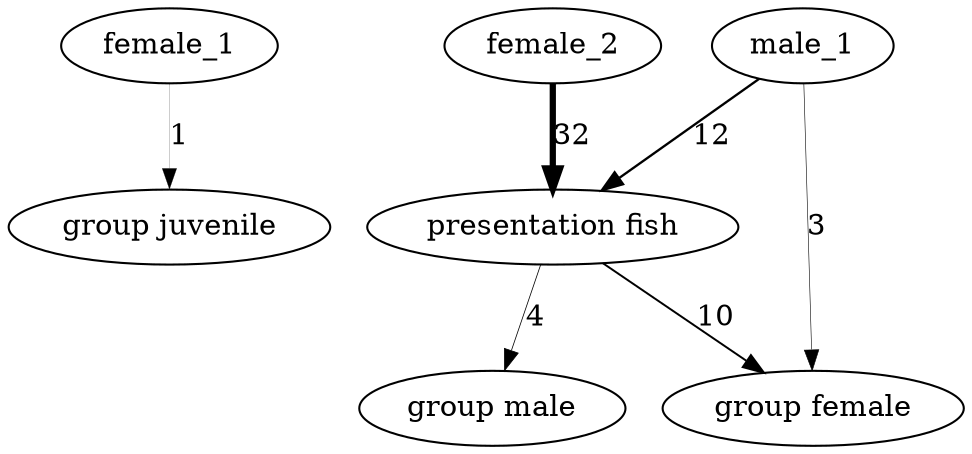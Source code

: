 strict digraph  {
female_1;
"group juvenile";
female_2;
"presentation fish";
male_1;
"group female";
"group male";
female_1 -> "group juvenile"  [label=1, penwidth="0.09375"];
female_2 -> "presentation fish"  [label=32, penwidth="3.0"];
"presentation fish" -> "group female"  [label=10, penwidth="0.9375"];
"presentation fish" -> "group male"  [label=4, penwidth="0.375"];
male_1 -> "group female"  [label=3, penwidth="0.28125"];
male_1 -> "presentation fish"  [label=12, penwidth="1.125"];
}
